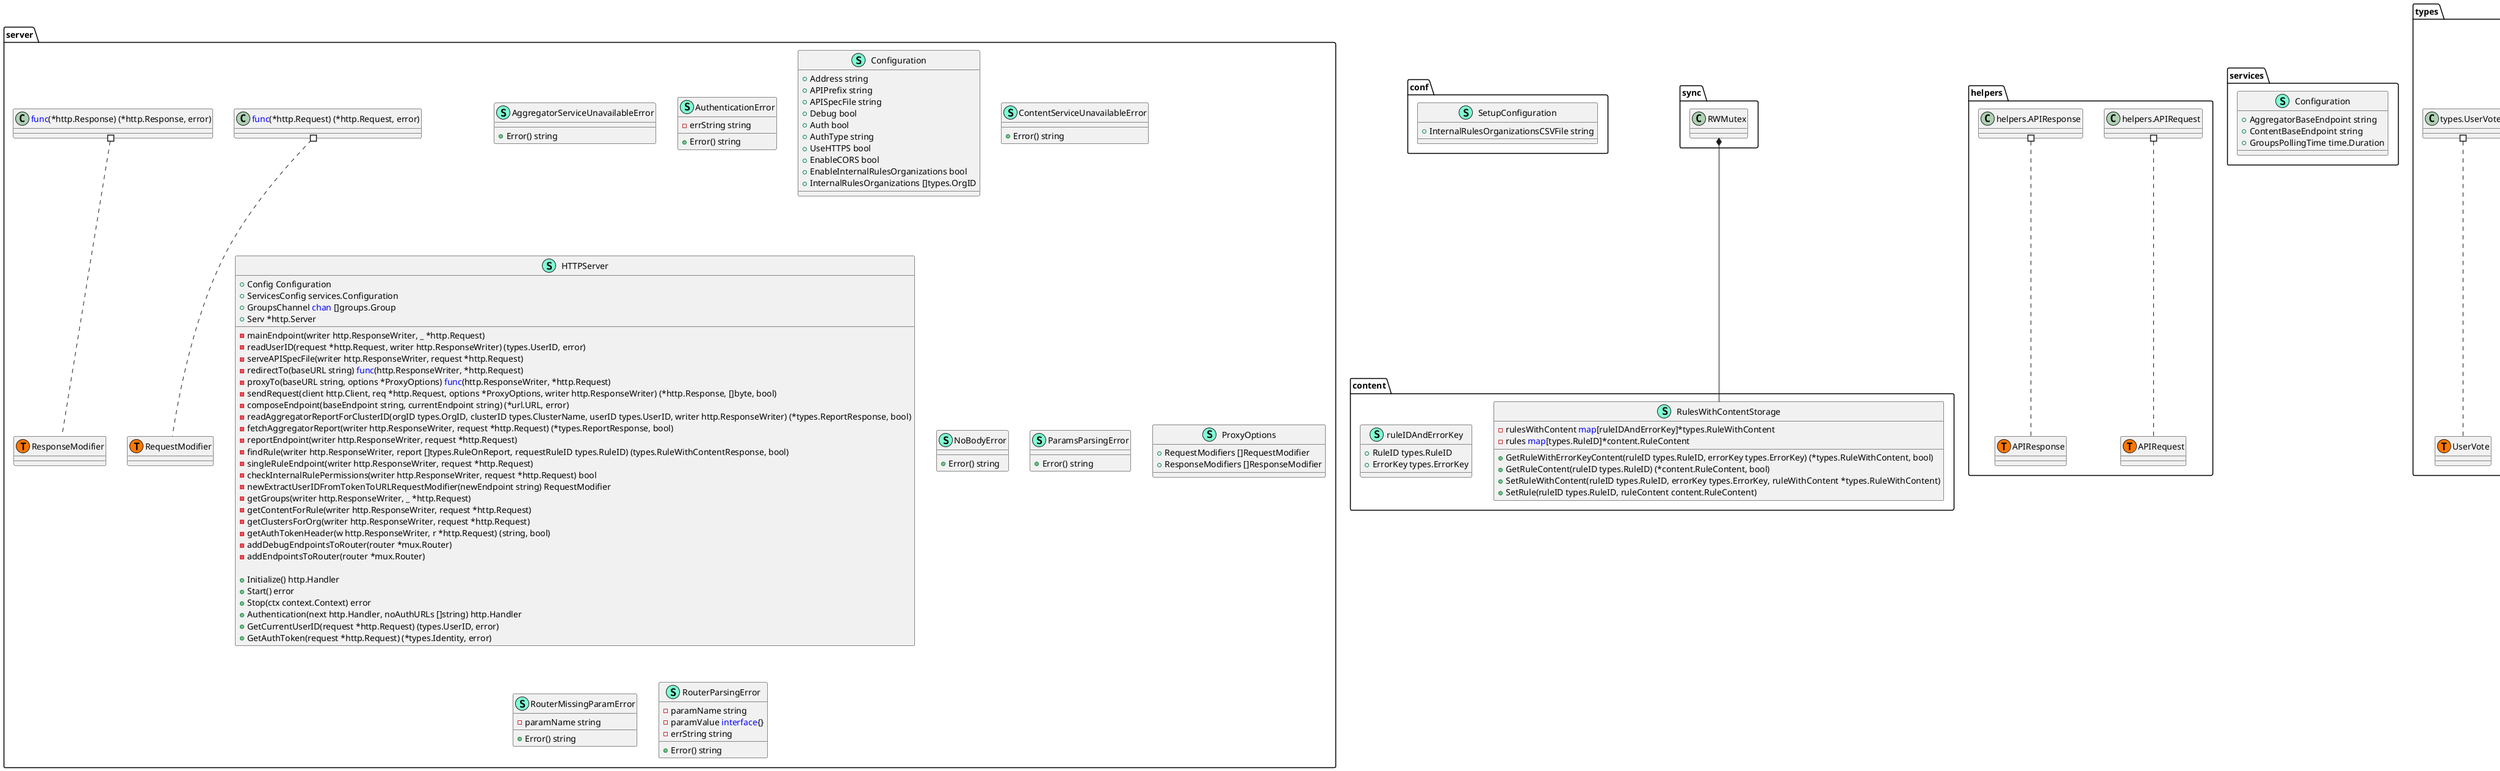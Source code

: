 @startuml
namespace conf {
    class SetupConfiguration << (S,Aquamarine) >> {
        + InternalRulesOrganizationsCSVFile string

    }
}


namespace content {
    class RulesWithContentStorage << (S,Aquamarine) >> {
        - rulesWithContent <font color=blue>map</font>[ruleIDAndErrorKey]*types.RuleWithContent
        - rules <font color=blue>map</font>[types.RuleID]*content.RuleContent

        + GetRuleWithErrorKeyContent(ruleID types.RuleID, errorKey types.ErrorKey) (*types.RuleWithContent, bool)
        + GetRuleContent(ruleID types.RuleID) (*content.RuleContent, bool)
        + SetRuleWithContent(ruleID types.RuleID, errorKey types.ErrorKey, ruleWithContent *types.RuleWithContent) 
        + SetRule(ruleID types.RuleID, ruleContent content.RuleContent) 

    }
    class ruleIDAndErrorKey << (S,Aquamarine) >> {
        + RuleID types.RuleID
        + ErrorKey types.ErrorKey

    }
}
"sync.RWMutex" *-- "content.RulesWithContentStorage"


namespace helpers {
    class helpers.APIRequest << (T, #FF7700) >>  {
    }
    class helpers.APIResponse << (T, #FF7700) >>  {
    }
    class "helpers.APIRequest" as helpersAPIRequest {
        'This class was created so that we can correctly have an alias pointing to this name. Since it contains dots that can break namespaces
    }
    class "helpers.APIResponse" as helpersAPIResponse {
        'This class was created so that we can correctly have an alias pointing to this name. Since it contains dots that can break namespaces
    }
}


namespace server {
    class AggregatorServiceUnavailableError << (S,Aquamarine) >> {
        + Error() string

    }
    class AuthenticationError << (S,Aquamarine) >> {
        - errString string

        + Error() string

    }
    class Configuration << (S,Aquamarine) >> {
        + Address string
        + APIPrefix string
        + APISpecFile string
        + Debug bool
        + Auth bool
        + AuthType string
        + UseHTTPS bool
        + EnableCORS bool
        + EnableInternalRulesOrganizations bool
        + InternalRulesOrganizations []types.OrgID

    }
    class ContentServiceUnavailableError << (S,Aquamarine) >> {
        + Error() string

    }
    class HTTPServer << (S,Aquamarine) >> {
        + Config Configuration
        + ServicesConfig services.Configuration
        + GroupsChannel <font color=blue>chan</font> []groups.Group
        + Serv *http.Server

        - mainEndpoint(writer http.ResponseWriter, _ *http.Request) 
        - readUserID(request *http.Request, writer http.ResponseWriter) (types.UserID, error)
        - serveAPISpecFile(writer http.ResponseWriter, request *http.Request) 
        - redirectTo(baseURL string) <font color=blue>func</font>(http.ResponseWriter, *http.Request) 
        - proxyTo(baseURL string, options *ProxyOptions) <font color=blue>func</font>(http.ResponseWriter, *http.Request) 
        - sendRequest(client http.Client, req *http.Request, options *ProxyOptions, writer http.ResponseWriter) (*http.Response, []byte, bool)
        - composeEndpoint(baseEndpoint string, currentEndpoint string) (*url.URL, error)
        - readAggregatorReportForClusterID(orgID types.OrgID, clusterID types.ClusterName, userID types.UserID, writer http.ResponseWriter) (*types.ReportResponse, bool)
        - fetchAggregatorReport(writer http.ResponseWriter, request *http.Request) (*types.ReportResponse, bool)
        - reportEndpoint(writer http.ResponseWriter, request *http.Request) 
        - findRule(writer http.ResponseWriter, report []types.RuleOnReport, requestRuleID types.RuleID) (types.RuleWithContentResponse, bool)
        - singleRuleEndpoint(writer http.ResponseWriter, request *http.Request) 
        - checkInternalRulePermissions(writer http.ResponseWriter, request *http.Request) bool
        - newExtractUserIDFromTokenToURLRequestModifier(newEndpoint string) RequestModifier
        - getGroups(writer http.ResponseWriter, _ *http.Request) 
        - getContentForRule(writer http.ResponseWriter, request *http.Request) 
        - getClustersForOrg(writer http.ResponseWriter, request *http.Request) 
        - getAuthTokenHeader(w http.ResponseWriter, r *http.Request) (string, bool)
        - addDebugEndpointsToRouter(router *mux.Router) 
        - addEndpointsToRouter(router *mux.Router) 

        + Initialize() http.Handler
        + Start() error
        + Stop(ctx context.Context) error
        + Authentication(next http.Handler, noAuthURLs []string) http.Handler
        + GetCurrentUserID(request *http.Request) (types.UserID, error)
        + GetAuthToken(request *http.Request) (*types.Identity, error)

    }
    class NoBodyError << (S,Aquamarine) >> {
        + Error() string

    }
    class ParamsParsingError << (S,Aquamarine) >> {
        + Error() string

    }
    class ProxyOptions << (S,Aquamarine) >> {
        + RequestModifiers []RequestModifier
        + ResponseModifiers []ResponseModifier

    }
    class RouterMissingParamError << (S,Aquamarine) >> {
        - paramName string

        + Error() string

    }
    class RouterParsingError << (S,Aquamarine) >> {
        - paramName string
        - paramValue <font color=blue>interface</font>{}
        - errString string

        + Error() string

    }
    class server.RequestModifier << (T, #FF7700) >>  {
    }
    class server.ResponseModifier << (T, #FF7700) >>  {
    }
    class "<font color=blue>func</font>(*http.Request) (*http.Request, error)" as fontcolorbluefuncfonthttpRequesthttpRequesterror {
        'This class was created so that we can correctly have an alias pointing to this name. Since it contains dots that can break namespaces
    }
    class "<font color=blue>func</font>(*http.Response) (*http.Response, error)" as fontcolorbluefuncfonthttpResponsehttpResponseerror {
        'This class was created so that we can correctly have an alias pointing to this name. Since it contains dots that can break namespaces
    }
}


namespace services {
    class Configuration << (S,Aquamarine) >> {
        + AggregatorBaseEndpoint string
        + ContentBaseEndpoint string
        + GroupsPollingTime time.Duration

    }
}


namespace types {
    class RuleWithContentResponse << (S,Aquamarine) >> {
        + RuleID types.RuleID
        + ErrorKey types.ErrorKey
        + CreatedAt string
        + Description string
        + Generic string
        + Reason string
        + Resolution string
        + TotalRisk int
        + RiskOfChange int
        + Disabled bool
        + Internal bool
        + UserVote types.UserVote
        + TemplateData <font color=blue>interface</font>{}
        + Tags []string

    }
    class SmartProxyReport << (S,Aquamarine) >> {
        + Meta types.ReportResponseMeta
        + Data []RuleWithContentResponse

    }
    class types.ReportResponseMeta << (T, #FF7700) >>  {
    }
    class types.Timestamp << (T, #FF7700) >>  {
    }
    class types.UserID << (T, #FF7700) >>  {
    }
    class types.UserVote << (T, #FF7700) >>  {
    }
    class "types.UserID" as typesUserID {
        'This class was created so that we can correctly have an alias pointing to this name. Since it contains dots that can break namespaces
    }
    class "types.ReportResponseMeta" as typesReportResponseMeta {
        'This class was created so that we can correctly have an alias pointing to this name. Since it contains dots that can break namespaces
    }
    class "types.Timestamp" as typesTimestamp {
        'This class was created so that we can correctly have an alias pointing to this name. Since it contains dots that can break namespaces
    }
    class "types.UserVote" as typesUserVote {
        'This class was created so that we can correctly have an alias pointing to this name. Since it contains dots that can break namespaces
    }
}


"helpers.helpersAPIRequest" #.. "helpers.APIRequest"
"helpers.helpersAPIResponse" #.. "helpers.APIResponse"
"server.fontcolorbluefuncfonthttpRequesthttpRequesterror" #.. "server.RequestModifier"
"server.fontcolorbluefuncfonthttpResponsehttpResponseerror" #.. "server.ResponseModifier"
"types.typesReportResponseMeta" #.. "types.ReportResponseMeta"
"types.typesTimestamp" #.. "types.Timestamp"
"types.typesUserID" #.. "types.UserID"
"types.typesUserVote" #.. "types.UserVote"
@enduml
